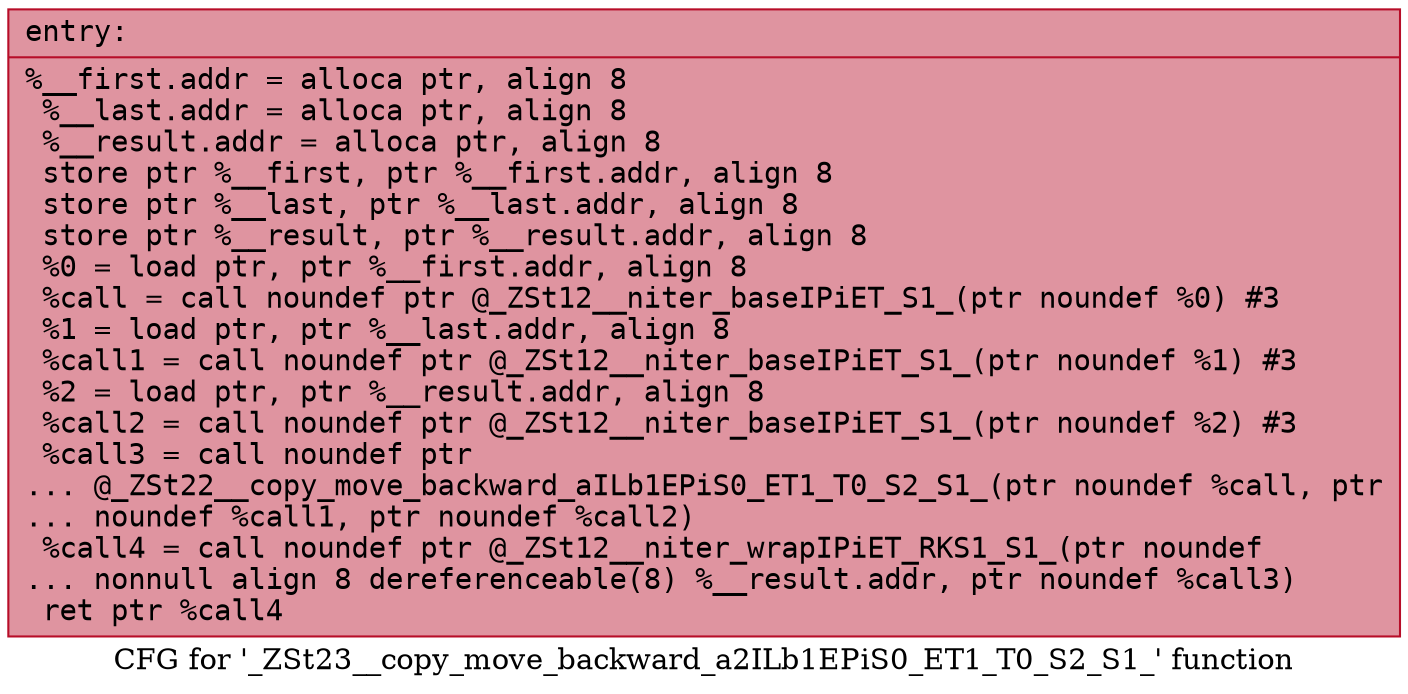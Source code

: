 digraph "CFG for '_ZSt23__copy_move_backward_a2ILb1EPiS0_ET1_T0_S2_S1_' function" {
	label="CFG for '_ZSt23__copy_move_backward_a2ILb1EPiS0_ET1_T0_S2_S1_' function";

	Node0x557992576930 [shape=record,color="#b70d28ff", style=filled, fillcolor="#b70d2870" fontname="Courier",label="{entry:\l|  %__first.addr = alloca ptr, align 8\l  %__last.addr = alloca ptr, align 8\l  %__result.addr = alloca ptr, align 8\l  store ptr %__first, ptr %__first.addr, align 8\l  store ptr %__last, ptr %__last.addr, align 8\l  store ptr %__result, ptr %__result.addr, align 8\l  %0 = load ptr, ptr %__first.addr, align 8\l  %call = call noundef ptr @_ZSt12__niter_baseIPiET_S1_(ptr noundef %0) #3\l  %1 = load ptr, ptr %__last.addr, align 8\l  %call1 = call noundef ptr @_ZSt12__niter_baseIPiET_S1_(ptr noundef %1) #3\l  %2 = load ptr, ptr %__result.addr, align 8\l  %call2 = call noundef ptr @_ZSt12__niter_baseIPiET_S1_(ptr noundef %2) #3\l  %call3 = call noundef ptr\l... @_ZSt22__copy_move_backward_aILb1EPiS0_ET1_T0_S2_S1_(ptr noundef %call, ptr\l... noundef %call1, ptr noundef %call2)\l  %call4 = call noundef ptr @_ZSt12__niter_wrapIPiET_RKS1_S1_(ptr noundef\l... nonnull align 8 dereferenceable(8) %__result.addr, ptr noundef %call3)\l  ret ptr %call4\l}"];
}
